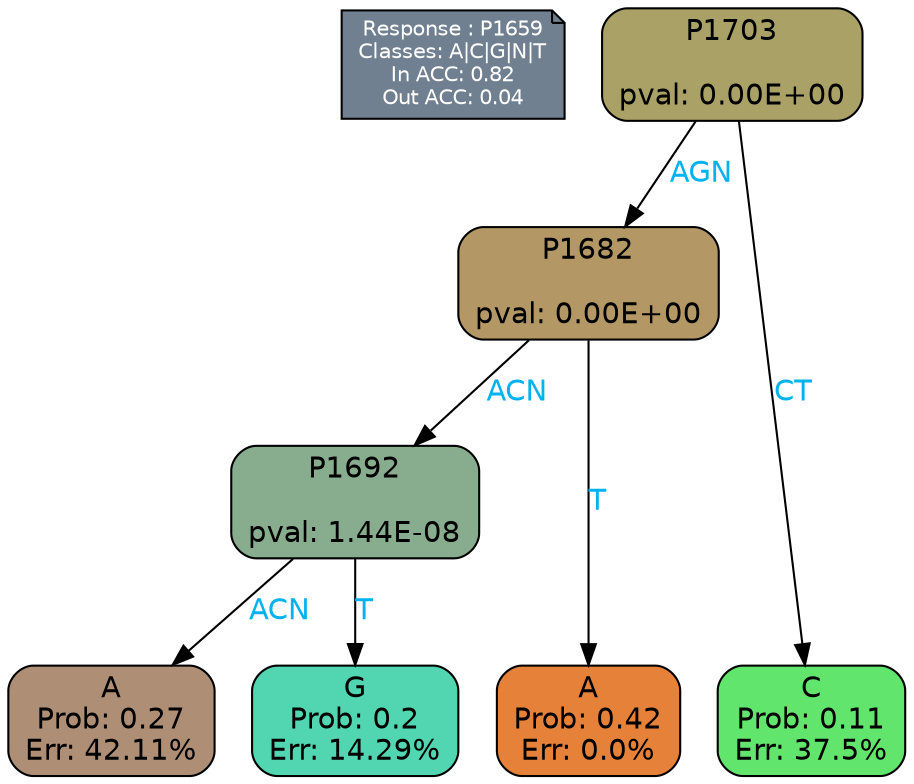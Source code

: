digraph Tree {
node [shape=box, style="filled, rounded", color="black", fontname=helvetica] ;
graph [ranksep=equally, splines=polylines, bgcolor=transparent, dpi=600] ;
edge [fontname=helvetica] ;
LEGEND [label="Response : P1659
Classes: A|C|G|N|T
In ACC: 0.82
Out ACC: 0.04
",shape=note,align=left,style=filled,fillcolor="slategray",fontcolor="white",fontsize=10];1 [label="P1703

pval: 0.00E+00", fillcolor="#aaa166"] ;
2 [label="P1682

pval: 0.00E+00", fillcolor="#b39865"] ;
3 [label="P1692

pval: 1.44E-08", fillcolor="#87ad8e"] ;
4 [label="A
Prob: 0.27
Err: 42.11%", fillcolor="#ae8f75"] ;
5 [label="G
Prob: 0.2
Err: 14.29%", fillcolor="#51d6b1"] ;
6 [label="A
Prob: 0.42
Err: 0.0%", fillcolor="#e58139"] ;
7 [label="C
Prob: 0.11
Err: 37.5%", fillcolor="#62e56d"] ;
1 -> 2 [label="AGN",fontcolor=deepskyblue2] ;
1 -> 7 [label="CT",fontcolor=deepskyblue2] ;
2 -> 3 [label="ACN",fontcolor=deepskyblue2] ;
2 -> 6 [label="T",fontcolor=deepskyblue2] ;
3 -> 4 [label="ACN",fontcolor=deepskyblue2] ;
3 -> 5 [label="T",fontcolor=deepskyblue2] ;
{rank = same; 4;5;6;7;}{rank = same; LEGEND;1;}}